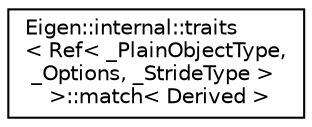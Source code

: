 digraph "Graphical Class Hierarchy"
{
  edge [fontname="Helvetica",fontsize="10",labelfontname="Helvetica",labelfontsize="10"];
  node [fontname="Helvetica",fontsize="10",shape=record];
  rankdir="LR";
  Node1 [label="Eigen::internal::traits\l\< Ref\< _PlainObjectType,\l _Options, _StrideType \>\l \>::match\< Derived \>",height=0.2,width=0.4,color="black", fillcolor="white", style="filled",URL="$struct_eigen_1_1internal_1_1traits_3_01_ref_3_01___plain_object_type_00_01___options_00_01___stride_type_01_4_01_4_1_1match.html"];
}
